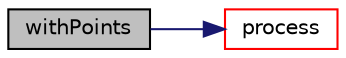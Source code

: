 digraph "withPoints"
{
  edge [fontname="Helvetica",fontsize="10",labelfontname="Helvetica",labelfontsize="10"];
  node [fontname="Helvetica",fontsize="10",shape=record];
  rankdir="LR";
  Node58 [label="withPoints",height=0.2,width=0.4,color="black", fillcolor="grey75", style="filled", fontcolor="black"];
  Node58 -> Node59 [color="midnightblue",fontsize="10",style="solid",fontname="Helvetica"];
  Node59 [label="process",height=0.2,width=0.4,color="red", fillcolor="white", style="filled",URL="$withPoints_8c.html#a93b32f8d85bfa755fd399de067f5b945"];
}
